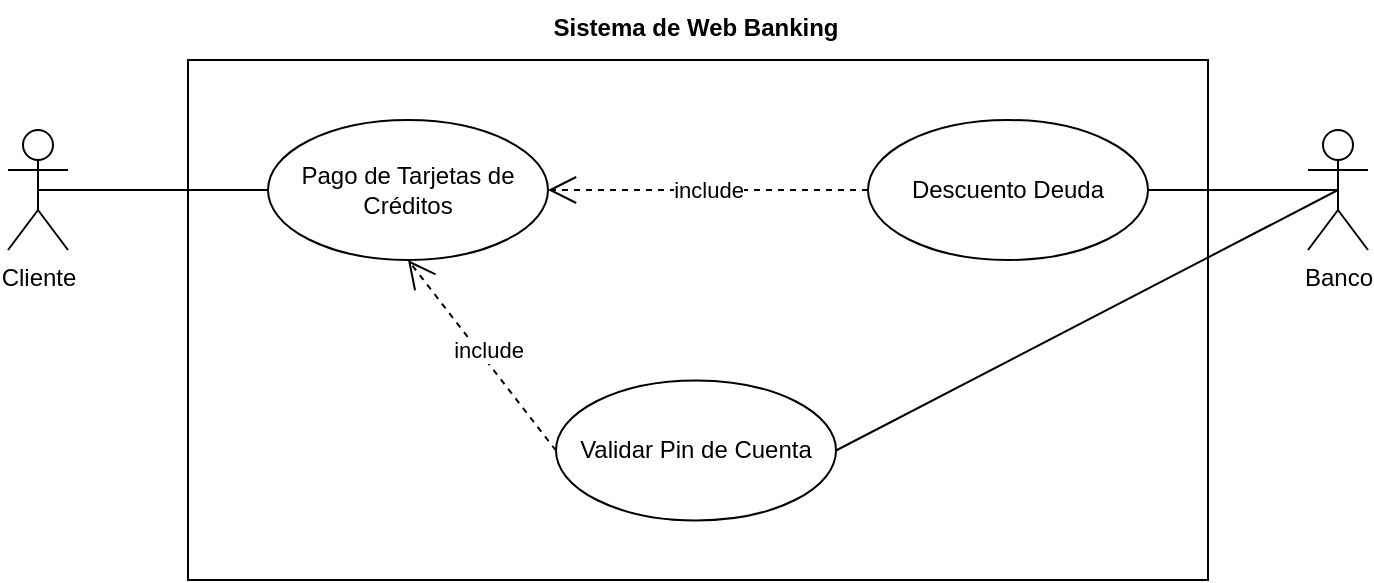 <mxfile version="20.2.8" type="device"><diagram id="wMW54vd1CC_0fDkJONOl" name="Página-1"><mxGraphModel dx="881" dy="406" grid="1" gridSize="10" guides="1" tooltips="1" connect="1" arrows="1" fold="1" page="1" pageScale="1" pageWidth="827" pageHeight="1169" math="0" shadow="0"><root><mxCell id="0"/><mxCell id="1" parent="0"/><mxCell id="x0NazI_Y6KOeKOCnCbiX-1" value="" style="html=1;" vertex="1" parent="1"><mxGeometry x="200" y="50" width="510" height="260" as="geometry"/></mxCell><mxCell id="x0NazI_Y6KOeKOCnCbiX-2" value="Cliente" style="shape=umlActor;verticalLabelPosition=bottom;verticalAlign=top;html=1;" vertex="1" parent="1"><mxGeometry x="110" y="85" width="30" height="60" as="geometry"/></mxCell><mxCell id="x0NazI_Y6KOeKOCnCbiX-3" value="Sistema de Web Banking" style="text;align=center;fontStyle=1;verticalAlign=middle;spacingLeft=3;spacingRight=3;strokeColor=none;rotatable=0;points=[[0,0.5],[1,0.5]];portConstraint=eastwest;" vertex="1" parent="1"><mxGeometry x="414" y="20" width="80" height="26" as="geometry"/></mxCell><mxCell id="x0NazI_Y6KOeKOCnCbiX-4" value="Banco" style="shape=umlActor;verticalLabelPosition=bottom;verticalAlign=top;html=1;" vertex="1" parent="1"><mxGeometry x="760" y="85" width="30" height="60" as="geometry"/></mxCell><mxCell id="x0NazI_Y6KOeKOCnCbiX-5" value="Pago de Tarjetas de Créditos" style="ellipse;whiteSpace=wrap;html=1;" vertex="1" parent="1"><mxGeometry x="240" y="80" width="140" height="70" as="geometry"/></mxCell><mxCell id="x0NazI_Y6KOeKOCnCbiX-6" value="Descuento Deuda" style="ellipse;whiteSpace=wrap;html=1;" vertex="1" parent="1"><mxGeometry x="540" y="80" width="140" height="70" as="geometry"/></mxCell><mxCell id="x0NazI_Y6KOeKOCnCbiX-7" value="" style="endArrow=none;html=1;rounded=0;entryX=0.5;entryY=0.5;entryDx=0;entryDy=0;entryPerimeter=0;exitX=1;exitY=0.5;exitDx=0;exitDy=0;" edge="1" parent="1" source="x0NazI_Y6KOeKOCnCbiX-6" target="x0NazI_Y6KOeKOCnCbiX-4"><mxGeometry width="50" height="50" relative="1" as="geometry"><mxPoint x="320" y="480" as="sourcePoint"/><mxPoint x="370" y="430" as="targetPoint"/></mxGeometry></mxCell><mxCell id="x0NazI_Y6KOeKOCnCbiX-8" value="" style="endArrow=none;html=1;rounded=0;exitX=0.5;exitY=0.5;exitDx=0;exitDy=0;exitPerimeter=0;entryX=0;entryY=0.5;entryDx=0;entryDy=0;" edge="1" parent="1" source="x0NazI_Y6KOeKOCnCbiX-2" target="x0NazI_Y6KOeKOCnCbiX-5"><mxGeometry width="50" height="50" relative="1" as="geometry"><mxPoint x="390" y="260" as="sourcePoint"/><mxPoint x="440" y="210" as="targetPoint"/></mxGeometry></mxCell><mxCell id="x0NazI_Y6KOeKOCnCbiX-14" value="include" style="endArrow=open;endSize=12;dashed=1;html=1;rounded=0;exitX=0;exitY=0.5;exitDx=0;exitDy=0;entryX=1;entryY=0.5;entryDx=0;entryDy=0;" edge="1" parent="1" source="x0NazI_Y6KOeKOCnCbiX-6" target="x0NazI_Y6KOeKOCnCbiX-5"><mxGeometry width="160" relative="1" as="geometry"><mxPoint x="330" y="300" as="sourcePoint"/><mxPoint x="490" y="300" as="targetPoint"/></mxGeometry></mxCell><mxCell id="x0NazI_Y6KOeKOCnCbiX-15" value="" style="endArrow=none;html=1;rounded=0;entryX=0.5;entryY=0.5;entryDx=0;entryDy=0;entryPerimeter=0;exitX=1;exitY=0.5;exitDx=0;exitDy=0;" edge="1" parent="1" source="x0NazI_Y6KOeKOCnCbiX-16" target="x0NazI_Y6KOeKOCnCbiX-4"><mxGeometry width="50" height="50" relative="1" as="geometry"><mxPoint x="327" y="330.25" as="sourcePoint"/><mxPoint x="827" y="150" as="targetPoint"/></mxGeometry></mxCell><mxCell id="x0NazI_Y6KOeKOCnCbiX-16" value="Validar Pin de Cuenta" style="ellipse;whiteSpace=wrap;html=1;" vertex="1" parent="1"><mxGeometry x="384" y="210.25" width="140" height="70" as="geometry"/></mxCell><mxCell id="x0NazI_Y6KOeKOCnCbiX-17" value="include" style="endArrow=open;endSize=12;dashed=1;html=1;rounded=0;exitX=0;exitY=0.5;exitDx=0;exitDy=0;entryX=0.5;entryY=1;entryDx=0;entryDy=0;" edge="1" parent="1" source="x0NazI_Y6KOeKOCnCbiX-16" target="x0NazI_Y6KOeKOCnCbiX-5"><mxGeometry y="-4" width="160" relative="1" as="geometry"><mxPoint x="312.503" y="99.749" as="sourcePoint"/><mxPoint x="362" y="185" as="targetPoint"/><mxPoint as="offset"/></mxGeometry></mxCell></root></mxGraphModel></diagram></mxfile>